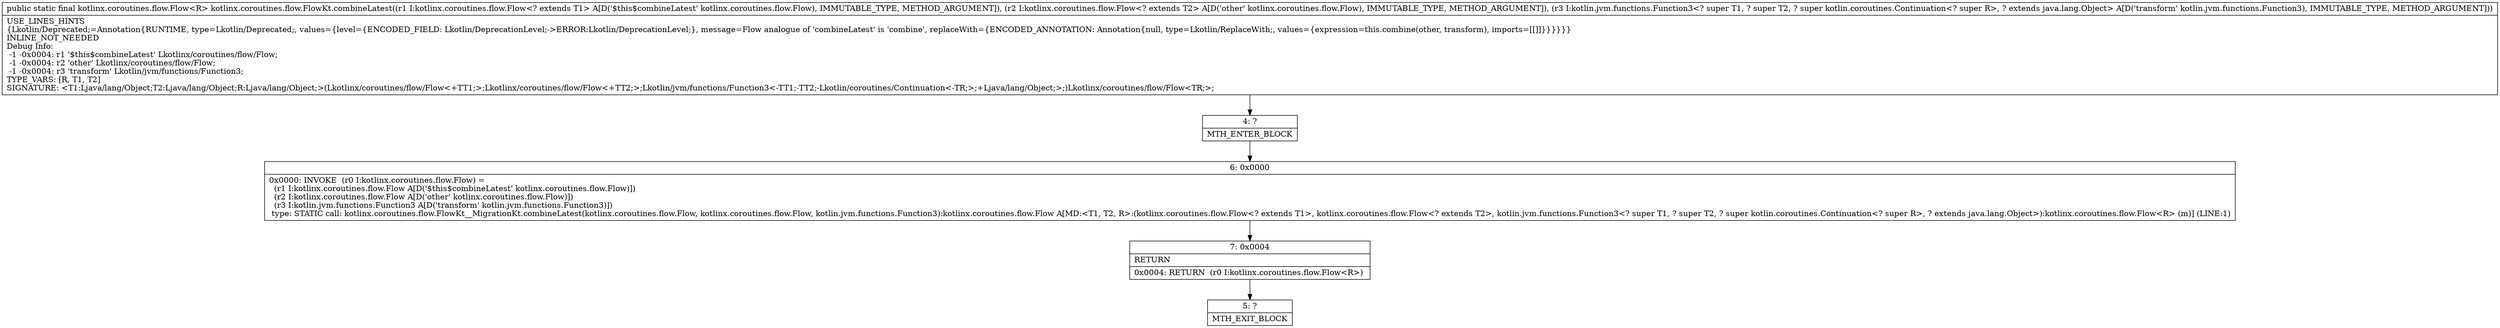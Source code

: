 digraph "CFG forkotlinx.coroutines.flow.FlowKt.combineLatest(Lkotlinx\/coroutines\/flow\/Flow;Lkotlinx\/coroutines\/flow\/Flow;Lkotlin\/jvm\/functions\/Function3;)Lkotlinx\/coroutines\/flow\/Flow;" {
Node_4 [shape=record,label="{4\:\ ?|MTH_ENTER_BLOCK\l}"];
Node_6 [shape=record,label="{6\:\ 0x0000|0x0000: INVOKE  (r0 I:kotlinx.coroutines.flow.Flow) = \l  (r1 I:kotlinx.coroutines.flow.Flow A[D('$this$combineLatest' kotlinx.coroutines.flow.Flow)])\l  (r2 I:kotlinx.coroutines.flow.Flow A[D('other' kotlinx.coroutines.flow.Flow)])\l  (r3 I:kotlin.jvm.functions.Function3 A[D('transform' kotlin.jvm.functions.Function3)])\l type: STATIC call: kotlinx.coroutines.flow.FlowKt__MigrationKt.combineLatest(kotlinx.coroutines.flow.Flow, kotlinx.coroutines.flow.Flow, kotlin.jvm.functions.Function3):kotlinx.coroutines.flow.Flow A[MD:\<T1, T2, R\>:(kotlinx.coroutines.flow.Flow\<? extends T1\>, kotlinx.coroutines.flow.Flow\<? extends T2\>, kotlin.jvm.functions.Function3\<? super T1, ? super T2, ? super kotlin.coroutines.Continuation\<? super R\>, ? extends java.lang.Object\>):kotlinx.coroutines.flow.Flow\<R\> (m)] (LINE:1)\l}"];
Node_7 [shape=record,label="{7\:\ 0x0004|RETURN\l|0x0004: RETURN  (r0 I:kotlinx.coroutines.flow.Flow\<R\>) \l}"];
Node_5 [shape=record,label="{5\:\ ?|MTH_EXIT_BLOCK\l}"];
MethodNode[shape=record,label="{public static final kotlinx.coroutines.flow.Flow\<R\> kotlinx.coroutines.flow.FlowKt.combineLatest((r1 I:kotlinx.coroutines.flow.Flow\<? extends T1\> A[D('$this$combineLatest' kotlinx.coroutines.flow.Flow), IMMUTABLE_TYPE, METHOD_ARGUMENT]), (r2 I:kotlinx.coroutines.flow.Flow\<? extends T2\> A[D('other' kotlinx.coroutines.flow.Flow), IMMUTABLE_TYPE, METHOD_ARGUMENT]), (r3 I:kotlin.jvm.functions.Function3\<? super T1, ? super T2, ? super kotlin.coroutines.Continuation\<? super R\>, ? extends java.lang.Object\> A[D('transform' kotlin.jvm.functions.Function3), IMMUTABLE_TYPE, METHOD_ARGUMENT]))  | USE_LINES_HINTS\l\{Lkotlin\/Deprecated;=Annotation\{RUNTIME, type=Lkotlin\/Deprecated;, values=\{level=\{ENCODED_FIELD: Lkotlin\/DeprecationLevel;\-\>ERROR:Lkotlin\/DeprecationLevel;\}, message=Flow analogue of 'combineLatest' is 'combine', replaceWith=\{ENCODED_ANNOTATION: Annotation\{null, type=Lkotlin\/ReplaceWith;, values=\{expression=this.combine(other, transform), imports=[[]]\}\}\}\}\}\}\lINLINE_NOT_NEEDED\lDebug Info:\l  \-1 \-0x0004: r1 '$this$combineLatest' Lkotlinx\/coroutines\/flow\/Flow;\l  \-1 \-0x0004: r2 'other' Lkotlinx\/coroutines\/flow\/Flow;\l  \-1 \-0x0004: r3 'transform' Lkotlin\/jvm\/functions\/Function3;\lTYPE_VARS: [R, T1, T2]\lSIGNATURE: \<T1:Ljava\/lang\/Object;T2:Ljava\/lang\/Object;R:Ljava\/lang\/Object;\>(Lkotlinx\/coroutines\/flow\/Flow\<+TT1;\>;Lkotlinx\/coroutines\/flow\/Flow\<+TT2;\>;Lkotlin\/jvm\/functions\/Function3\<\-TT1;\-TT2;\-Lkotlin\/coroutines\/Continuation\<\-TR;\>;+Ljava\/lang\/Object;\>;)Lkotlinx\/coroutines\/flow\/Flow\<TR;\>;\l}"];
MethodNode -> Node_4;Node_4 -> Node_6;
Node_6 -> Node_7;
Node_7 -> Node_5;
}

